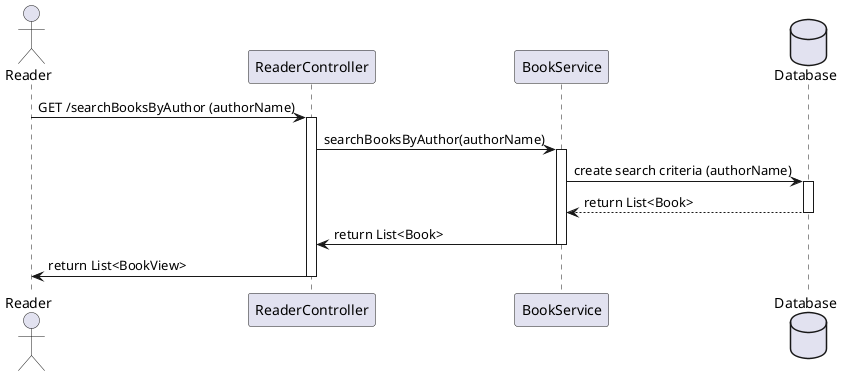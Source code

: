 @startuml
actor Reader

participant ReaderController
participant BookService
Database Database

Reader -> ReaderController : GET /searchBooksByAuthor (authorName)
activate ReaderController

ReaderController -> BookService : searchBooksByAuthor(authorName)
activate BookService

BookService -> Database : create search criteria (authorName)
activate Database
Database --> BookService : return List<Book>
deactivate Database

BookService -> ReaderController : return List<Book>
deactivate BookService

ReaderController -> Reader : return List<BookView>
deactivate ReaderController

@enduml
